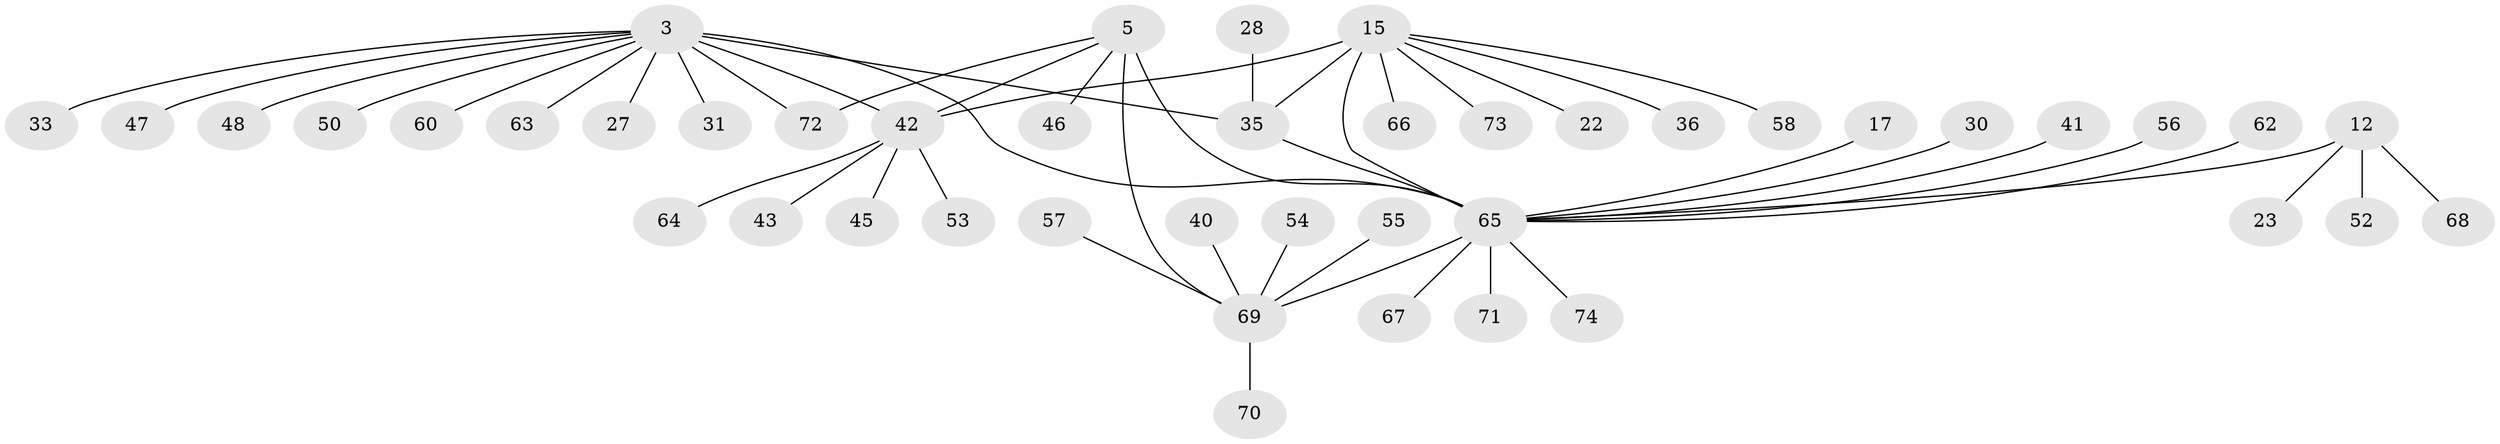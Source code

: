 // original degree distribution, {10: 0.013513513513513514, 8: 0.013513513513513514, 6: 0.05405405405405406, 3: 0.08108108108108109, 7: 0.013513513513513514, 9: 0.02702702702702703, 5: 0.02702702702702703, 4: 0.02702702702702703, 11: 0.013513513513513514, 1: 0.5405405405405406, 2: 0.1891891891891892}
// Generated by graph-tools (version 1.1) at 2025/57/03/04/25 21:57:50]
// undirected, 44 vertices, 49 edges
graph export_dot {
graph [start="1"]
  node [color=gray90,style=filled];
  3 [super="+1"];
  5 [super="+4"];
  12 [super="+11"];
  15 [super="+14"];
  17;
  22;
  23;
  27;
  28;
  30;
  31;
  33;
  35 [super="+9"];
  36;
  40;
  41 [super="+38"];
  42 [super="+2"];
  43;
  45;
  46;
  47;
  48;
  50;
  52 [super="+51"];
  53;
  54;
  55;
  56;
  57;
  58;
  60;
  62 [super="+34"];
  63 [super="+44"];
  64;
  65 [super="+13+7+39"];
  66;
  67;
  68 [super="+49"];
  69 [super="+59+6+20"];
  70 [super="+61"];
  71;
  72 [super="+16"];
  73 [super="+26"];
  74;
  3 -- 33;
  3 -- 60;
  3 -- 42 [weight=2];
  3 -- 35 [weight=2];
  3 -- 47;
  3 -- 48;
  3 -- 50;
  3 -- 27;
  3 -- 31;
  3 -- 72;
  3 -- 63;
  3 -- 65;
  5 -- 46;
  5 -- 42;
  5 -- 72;
  5 -- 65 [weight=3];
  5 -- 69 [weight=2];
  12 -- 23;
  12 -- 68;
  12 -- 52;
  12 -- 65 [weight=4];
  15 -- 22;
  15 -- 58;
  15 -- 66;
  15 -- 36;
  15 -- 42 [weight=2];
  15 -- 35;
  15 -- 73;
  15 -- 65 [weight=2];
  17 -- 65;
  28 -- 35;
  30 -- 65;
  35 -- 65 [weight=2];
  40 -- 69;
  41 -- 65;
  42 -- 53;
  42 -- 64;
  42 -- 43;
  42 -- 45;
  54 -- 69;
  55 -- 69;
  56 -- 65;
  57 -- 69;
  62 -- 65;
  65 -- 67;
  65 -- 69 [weight=2];
  65 -- 71;
  65 -- 74;
  69 -- 70;
}
